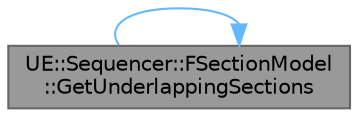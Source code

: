 digraph "UE::Sequencer::FSectionModel::GetUnderlappingSections"
{
 // INTERACTIVE_SVG=YES
 // LATEX_PDF_SIZE
  bgcolor="transparent";
  edge [fontname=Helvetica,fontsize=10,labelfontname=Helvetica,labelfontsize=10];
  node [fontname=Helvetica,fontsize=10,shape=box,height=0.2,width=0.4];
  rankdir="LR";
  Node1 [id="Node000001",label="UE::Sequencer::FSectionModel\l::GetUnderlappingSections",height=0.2,width=0.4,color="gray40", fillcolor="grey60", style="filled", fontcolor="black",tooltip="Gets an array of sections that underlap the specified section."];
  Node1 -> Node1 [id="edge1_Node000001_Node000001",color="steelblue1",style="solid",tooltip=" "];
}
